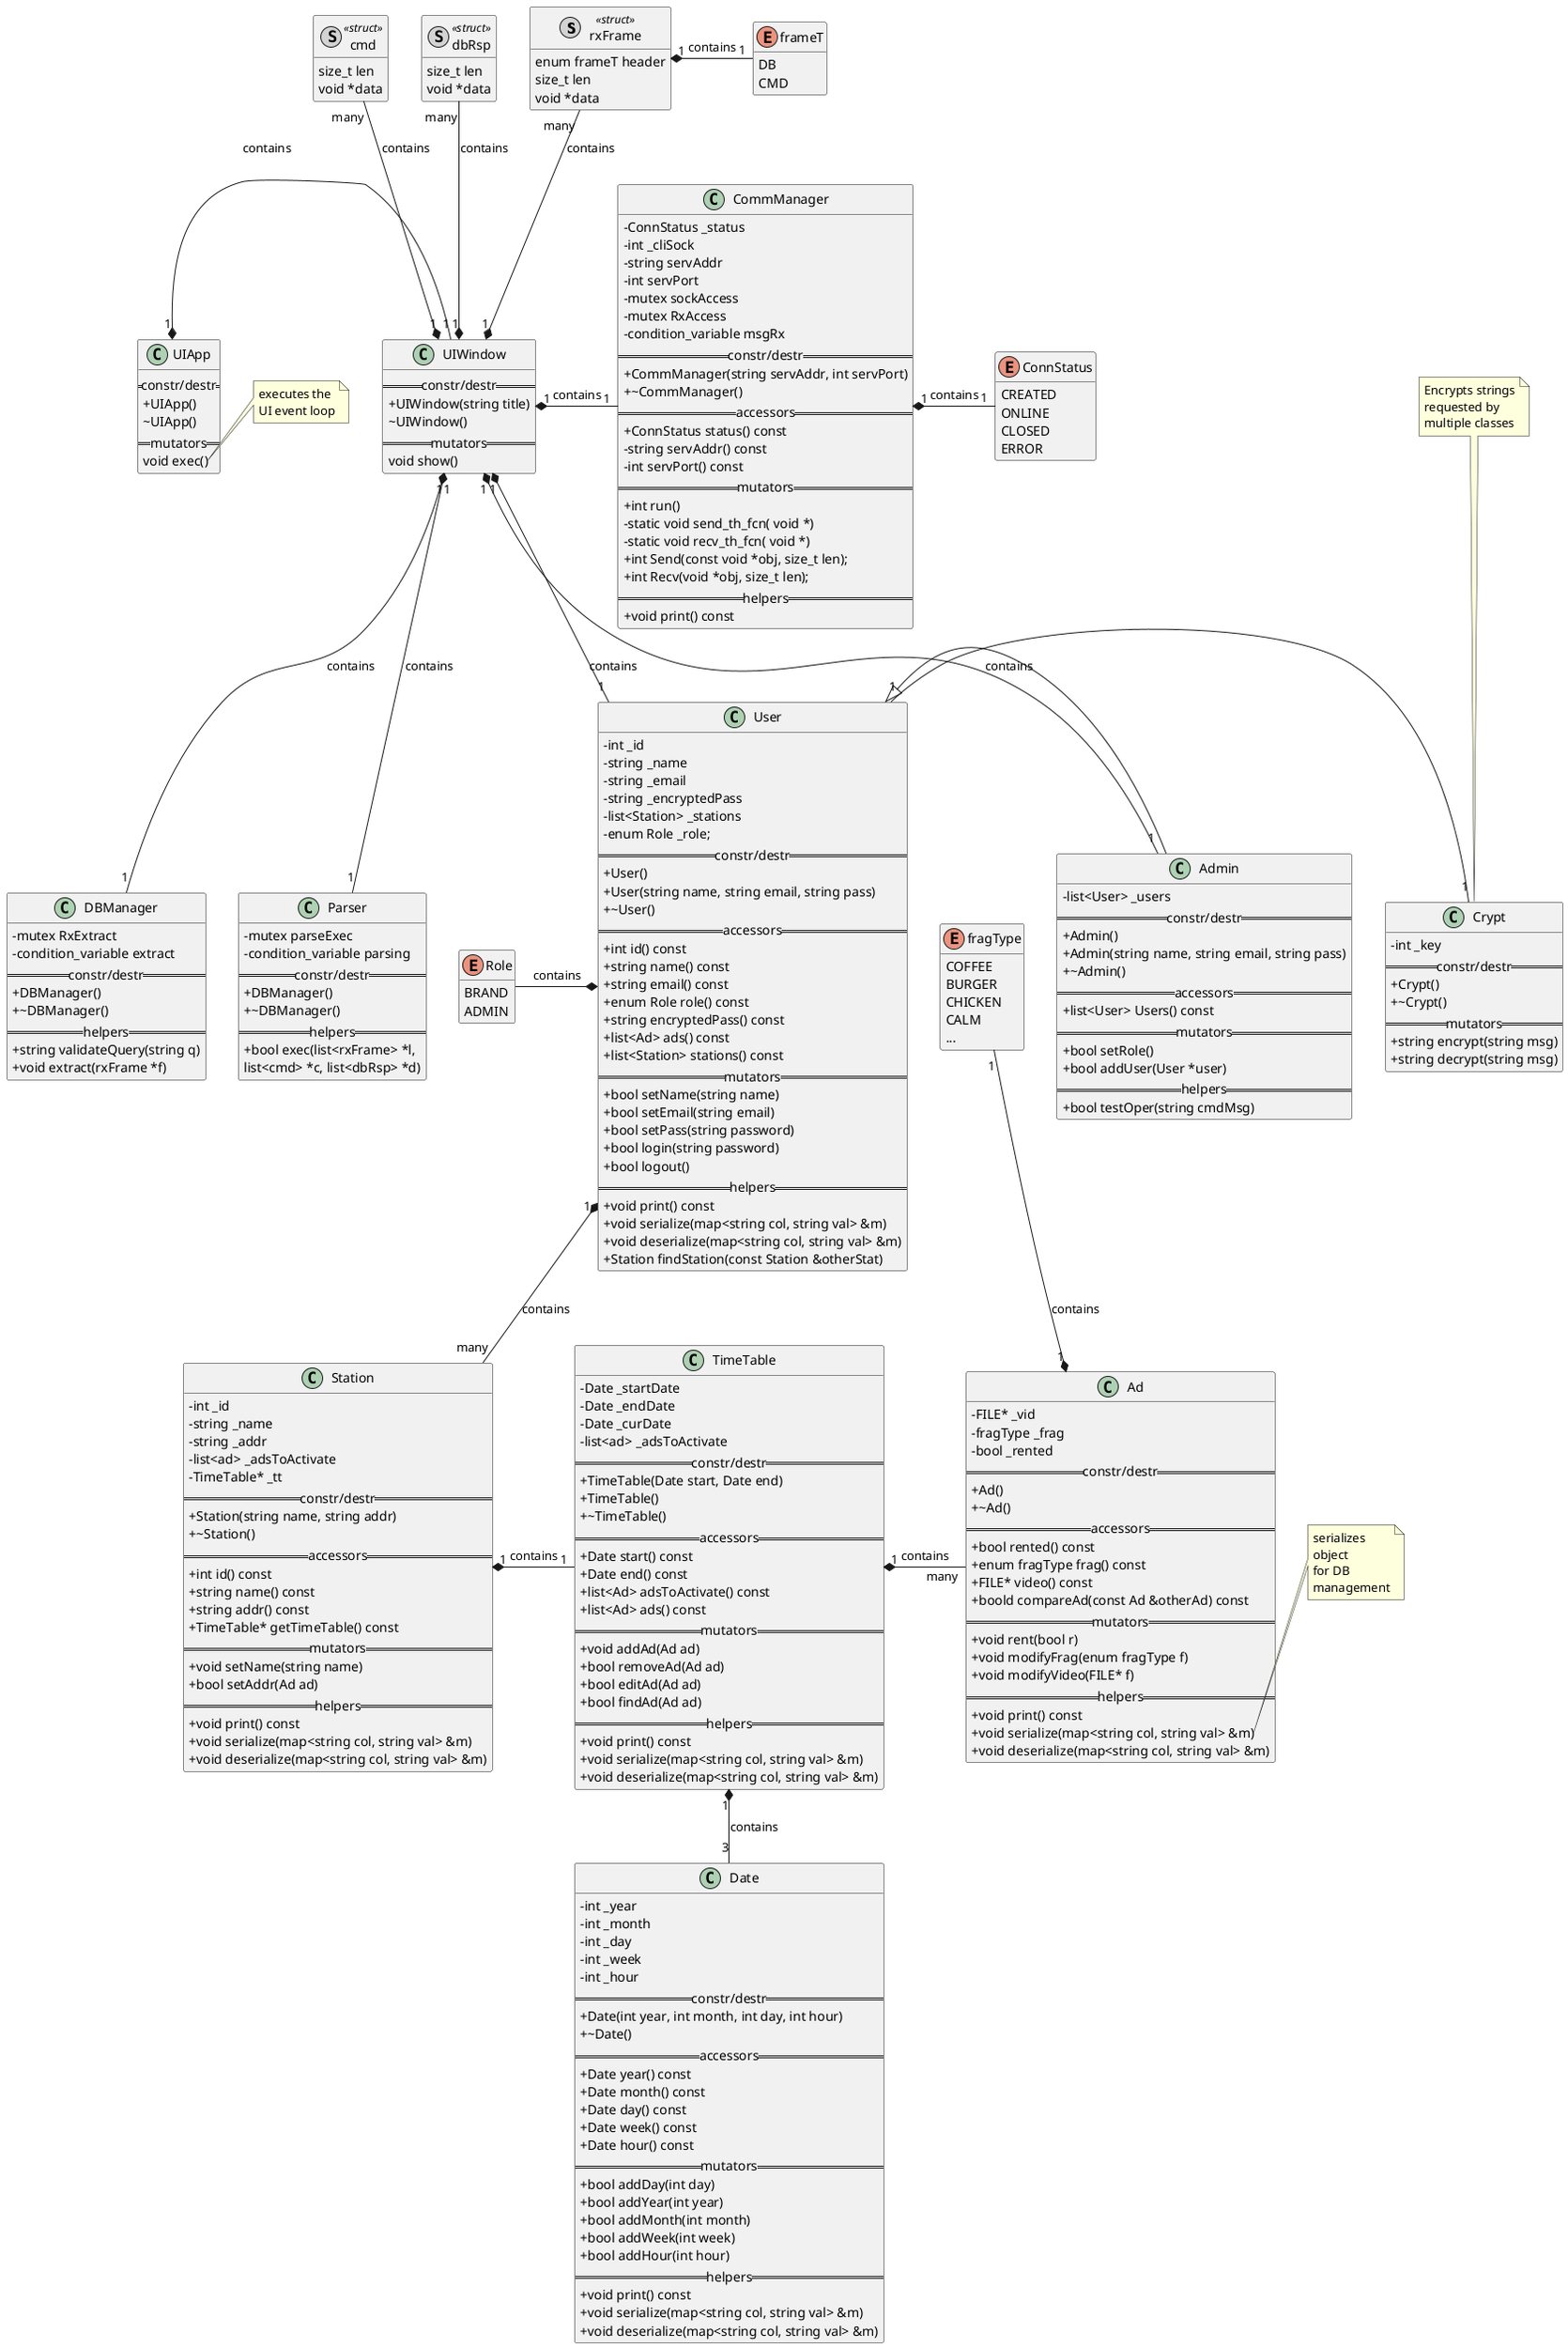 @startuml
'' ---------------- THEMES (some only work on the web server) -----------
''!theme plain
''!theme toy
''!theme spacelab
''!theme mars (does not work)
'' -------------------- Splitting into several files -----------
page 2x2
skinparam pageMargin 10
skinparam pageExternalColor gray
skinparam pageBorderColor black
'' --------------------------------------------------------------
'' remove attributes and methods icons
skinparam classAttributeIconSize 0
'' --------------------------------------------------------------

'' ---------------------- NOTES --------------------------------
''note "This is a floating note" as N1
''note "This note is connected\nto several objects." as N2
''Object .. N2
''N2 .. ArrayList
'' --------------------------------------------------------------

'' ------- defining elements --------
''abstract        abstract
''abstract class  "abstract class"
''annotation      annotation
''circle          circle
''()              circle_short_form
''class           class
''diamond         diamond
''<>              diamond_short_form
''entity          entity
''enum            enum
''interface       interface
''structure struct
''class structName <<(S,#FF7700)struct>> {
''+char[] data
''}
''hide <<struct>> methods
'' ------------------------------
''
'' ---------- Relation between classes -----------
'' Types
'' - extension (inheritance):   <|--
'' - composition: *--
'' - Aggregation: o--
'' To have a dotted line, replace -- by ..
'' relation syntax
''  <C1Name> "<cardC1>" <relation> "<cardC2>" <C2Name> : <label>
''Class01 "1" *-- "many" Class02 : contains
''Class03 o-- Class04 : aggregation
''Class05 --> "1" Class06
'' --------------------------------------
''
''newpage
''
'' -------------- Scope ---------------
'' 
'' 1) - : private
'' 2) # : protected
'' 3) ~ : package private
'' 4) + : public 
''class Dummy {
'' -field1
'' #field2
'' ~method1()
'' +method2()
''}
''
''class ArrayList implements List
''class ArrayList extends AbstractList
'' --------------------------------------------------------------

'' ------- defining elements --------
''interface       interface
'' ------- structures
''class Ad_DB <<(S,#FF7700)struct>>
''class User_DB <<(S,#FF7700)struct>>
''class Station <<(S,#FF7700)struct>>
hide <<struct>> methods
hide enum methods
''hide <<struct>> circle
''class Ad_DB {
''+FILE vid_f
''+fragType frag
''+bool rented
''}
''
''class User_DB{
''+bool admin
''+char* name
''+char* encrypted_pass
''}
class rxFrame <<(S,lightgrey)struct>>{
enum frameT header
size_t len
void *data
}
class dbRsp <<(S,lightgrey)struct>>{
size_t len
void *data
}
class cmd <<(S,lightgrey)struct>>{
size_t len
void *data
}
' ---------

'' ------- enums
enum fragType{
COFFEE
BURGER
CHICKEN
CALM
...
}
''
enum ConnStatus{
CREATED
ONLINE
CLOSED
ERROR
}

enum Role{
BRAND
ADMIN
}

enum frameT{
DB
CMD
}
'' ---------


'' -------- Classes 
'' APP
''class AppManager{
''    - UIApp uiApp()
''    - UIWidget win()
''}
class UIApp{
    == constr/destr ==
    +UIApp()
    ~UIApp()
    == mutators ==
    void exec()
}
    note right of UIApp::exec
    executes the 
    UI event loop
    end note
class UIWindow{
    == constr/destr ==
    +UIWindow(string title)
    ~UIWindow()
    == mutators ==
    void show()
}
''class UIView{
''}
''note top of UIView
''Specific for 
''each UI view
''end note

'' AD
class Ad {
  -FILE* _vid
  -fragType _frag
  -bool _rented
  == constr/destr ==
  +Ad()
  +~Ad()
  == accessors ==
  + bool rented() const
  + enum fragType frag() const
  + FILE* video() const
  + boold compareAd(const Ad &otherAd) const
  == mutators ==
  + void rent(bool r)
  + void modifyFrag(enum fragType f)
  + void modifyVideo(FILE* f)
  == helpers ==
  + void print() const
  + void serialize(map<string col, string val> &m) 
  + void deserialize(map<string col, string val> &m) 
}
    note right of Ad::serialize
	serializes 
	object 
	for DB 
	management
    end note
'' STATION
class Station{
  -int _id
  -string _name
  -string _addr
  -list<ad> _adsToActivate
  -TimeTable* _tt
  == constr/destr ==
  +Station(string name, string addr)
  +~Station()
  == accessors ==
  + int id() const
  + string name() const
  + string addr() const
  + TimeTable* getTimeTable() const
  == mutators ==
  + void setName(string name)
  + bool setAddr(Ad ad)
  == helpers ==
  + void print() const
  + void serialize(map<string col, string val> &m) 
  + void deserialize(map<string col, string val> &m) 
}
'' Timetable (to check ad slots)
class TimeTable{
  -Date _startDate
  -Date _endDate
  -Date _curDate
  -list<ad> _adsToActivate
  == constr/destr ==
  +TimeTable(Date start, Date end)
  +TimeTable()
  +~TimeTable()
  == accessors ==
  + Date start() const
  + Date end() const
  + list<Ad> adsToActivate() const
  + list<Ad> ads() const
  == mutators ==
  + void addAd(Ad ad)
  + bool removeAd(Ad ad)
  + bool editAd(Ad ad)
  + bool findAd(Ad ad)
  == helpers ==
  + void print() const
  + void serialize(map<string col, string val> &m) 
  + void deserialize(map<string col, string val> &m) 
}
'' Date
class Date{
  - int _year
  - int _month
  - int _day
  - int _week
  - int _hour
  == constr/destr ==
  +Date(int year, int month, int day, int hour)
  +~Date()
  == accessors ==
  + Date year() const
  + Date month() const
  + Date day() const
  + Date week() const
  + Date hour() const
  == mutators ==
  + bool addDay(int day)
  + bool addYear(int year)
  + bool addMonth(int month)
  + bool addWeek(int week)
  + bool addHour(int hour)
  == helpers ==
  + void print() const
  + void serialize(map<string col, string val> &m) 
  + void deserialize(map<string col, string val> &m) 
}
'' User
class User{
  -int _id
  -string _name
  -string _email
  -string _encryptedPass
  -list<Station> _stations
  -enum Role _role;
  == constr/destr ==
  +User()
  +User(string name, string email, string pass)
  +~User()
  == accessors ==
  + int id() const
  + string name() const
  + string email() const
  + enum Role role() const
  + string encryptedPass() const
  + list<Ad> ads() const
  + list<Station> stations() const
  == mutators ==
  + bool setName(string name)
  + bool setEmail(string email)
  + bool setPass(string password)
  + bool login(string password)
  + bool logout()
  == helpers ==
  + void print() const
  + void serialize(map<string col, string val> &m) 
  + void deserialize(map<string col, string val> &m) 
  + Station findStation(const Station &otherStat)
}
class Admin{
  -list<User> _users
  == constr/destr ==
  +Admin()
  +Admin(string name, string email, string pass)
  +~Admin()
  == accessors ==
  + list<User> Users() const
  == mutators ==
  + bool setRole()
  + bool addUser(User *user)
  == helpers ==
  + bool testOper(string cmdMsg)
}
'' Crypt
class Crypt{
  -int _key
  == constr/destr ==
  +Crypt()
  +~Crypt()
  == mutators ==
  + string encrypt(string msg)
  + string decrypt(string msg)
}
note top of Crypt
Encrypts strings
requested by
multiple classes
end note
'' COMM MANAGER
class CommManager{
  -ConnStatus _status
  -int _cliSock
  -string servAddr
  -int servPort
  -mutex sockAccess
  -mutex RxAccess
  -condition_variable msgRx
  == constr/destr ==
  +CommManager(string servAddr, int servPort)
  +~CommManager()
  == accessors ==
  + ConnStatus status() const
  - string servAddr() const
  - int servPort() const
  == mutators ==
  + int run()
  - static void send_th_fcn( void *)
  - static void recv_th_fcn( void *)
  + int Send(const void *obj, size_t len);
  + int Recv(void *obj, size_t len);
  == helpers ==
  + void print() const
}
'' DB Manager
class DBManager{
  -mutex RxExtract
  -condition_variable extract
  == constr/destr ==
  +DBManager()
  +~DBManager()
  == helpers ==
  + string validateQuery(string q)
  + void extract(rxFrame *f)
}
class Parser{
  -mutex parseExec
  -condition_variable parsing
  == constr/destr ==
  +DBManager()
  +~DBManager()
  == helpers ==
  + bool exec(list<rxFrame> *l, 
      list<cmd> *c, list<dbRsp> *d)
}

'' ----------------

'' ----------- Containers

'' ----------------

'' --------------------------------------------------------------


'' ---------- Relation between classes -----------
'' Types
'' - extension (inheritance):   <|--
'' - composition: *--
'' - Aggregation: o--
Ad "1" *-u- "1" fragType: contains
UIApp "1" *- "1" UIWindow: contains
UIWindow "1" *- "1" CommManager: contains
UIWindow "1" *-- "1" DBManager: contains
UIWindow "1" *-- "1" User: contains
UIWindow "1" *-- "1" Admin: contains
CommManager "1" *- "1" ConnStatus: contains
User "1" *-- "many" Station: contains
Station "1" *- "1" TimeTable: contains
TimeTable "1" *- "many" Ad: contains
TimeTable "1" *-- "3" Date: contains
Admin -l-|> User
User *-l- Role: contains
User "1" - "1" Crypt
UIWindow "1" *-- "1" Parser: contains
rxFrame "1" *- "1" frameT: contains
UIWindow "1" *-u- "many" rxFrame: contains
UIWindow "1" *-u- "many" dbRsp: contains
UIWindow "1" *-u- "many" cmd: contains
''UIView <|-- UIWindow: inherits

'' ------------------------------

@enduml